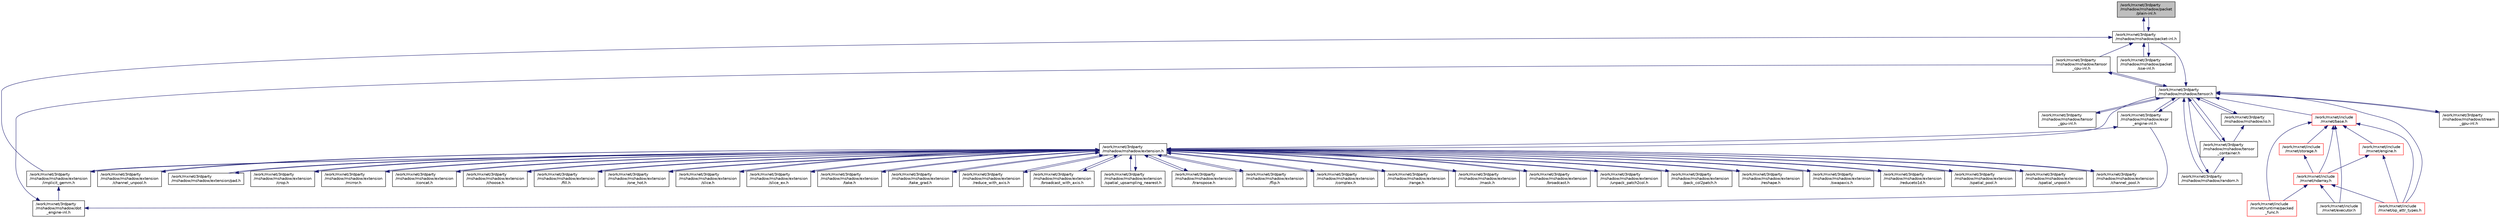 digraph "/work/mxnet/3rdparty/mshadow/mshadow/packet/plain-inl.h"
{
 // LATEX_PDF_SIZE
  edge [fontname="Helvetica",fontsize="10",labelfontname="Helvetica",labelfontsize="10"];
  node [fontname="Helvetica",fontsize="10",shape=record];
  Node1 [label="/work/mxnet/3rdparty\l/mshadow/mshadow/packet\l/plain-inl.h",height=0.2,width=0.4,color="black", fillcolor="grey75", style="filled", fontcolor="black",tooltip="support of plain packet that use the plain datatype."];
  Node1 -> Node2 [dir="back",color="midnightblue",fontsize="10",style="solid",fontname="Helvetica"];
  Node2 [label="/work/mxnet/3rdparty\l/mshadow/mshadow/packet-inl.h",height=0.2,width=0.4,color="black", fillcolor="white", style="filled",URL="$packet-inl_8h.html",tooltip="Generic packet vectorization code."];
  Node2 -> Node3 [dir="back",color="midnightblue",fontsize="10",style="solid",fontname="Helvetica"];
  Node3 [label="/work/mxnet/3rdparty\l/mshadow/mshadow/tensor\l_cpu-inl.h",height=0.2,width=0.4,color="black", fillcolor="white", style="filled",URL="$tensor__cpu-inl_8h.html",tooltip="implementation of CPU host code"];
  Node3 -> Node4 [dir="back",color="midnightblue",fontsize="10",style="solid",fontname="Helvetica"];
  Node4 [label="/work/mxnet/3rdparty\l/mshadow/mshadow/tensor.h",height=0.2,width=0.4,color="black", fillcolor="white", style="filled",URL="$tensor_8h.html",tooltip="header file of tensor data structure and functions This lib requires explicit memory allocation and d..."];
  Node4 -> Node5 [dir="back",color="midnightblue",fontsize="10",style="solid",fontname="Helvetica"];
  Node5 [label="/work/mxnet/3rdparty\l/mshadow/mshadow/expr\l_engine-inl.h",height=0.2,width=0.4,color="black", fillcolor="white", style="filled",URL="$expr__engine-inl_8h.html",tooltip="definitions of how expressions should be evaluated"];
  Node5 -> Node6 [dir="back",color="midnightblue",fontsize="10",style="solid",fontname="Helvetica"];
  Node6 [label="/work/mxnet/3rdparty\l/mshadow/mshadow/extension.h",height=0.2,width=0.4,color="black", fillcolor="white", style="filled",URL="$extension_8h.html",tooltip="some extension of expressions, used to support something beyond elementwise op"];
  Node6 -> Node7 [dir="back",color="midnightblue",fontsize="10",style="solid",fontname="Helvetica"];
  Node7 [label="/work/mxnet/3rdparty\l/mshadow/mshadow/extension\l/implicit_gemm.h",height=0.2,width=0.4,color="black", fillcolor="white", style="filled",URL="$implicit__gemm_8h.html",tooltip="support for implicit GEMM operation"];
  Node7 -> Node8 [dir="back",color="midnightblue",fontsize="10",style="solid",fontname="Helvetica"];
  Node8 [label="/work/mxnet/3rdparty\l/mshadow/mshadow/dot\l_engine-inl.h",height=0.2,width=0.4,color="black", fillcolor="white", style="filled",URL="$dot__engine-inl_8h.html",tooltip="definitions of how Matrix Multiplications can be evaluated"];
  Node8 -> Node3 [dir="back",color="midnightblue",fontsize="10",style="solid",fontname="Helvetica"];
  Node8 -> Node5 [dir="back",color="midnightblue",fontsize="10",style="solid",fontname="Helvetica"];
  Node7 -> Node6 [dir="back",color="midnightblue",fontsize="10",style="solid",fontname="Helvetica"];
  Node6 -> Node4 [dir="back",color="midnightblue",fontsize="10",style="solid",fontname="Helvetica"];
  Node6 -> Node9 [dir="back",color="midnightblue",fontsize="10",style="solid",fontname="Helvetica"];
  Node9 [label="/work/mxnet/3rdparty\l/mshadow/mshadow/extension\l/broadcast.h",height=0.2,width=0.4,color="black", fillcolor="white", style="filled",URL="$broadcast_8h.html",tooltip="support for broadcast and repmat"];
  Node9 -> Node6 [dir="back",color="midnightblue",fontsize="10",style="solid",fontname="Helvetica"];
  Node6 -> Node10 [dir="back",color="midnightblue",fontsize="10",style="solid",fontname="Helvetica"];
  Node10 [label="/work/mxnet/3rdparty\l/mshadow/mshadow/extension\l/unpack_patch2col.h",height=0.2,width=0.4,color="black", fillcolor="white", style="filled",URL="$unpack__patch2col_8h.html",tooltip="support for unpack"];
  Node10 -> Node6 [dir="back",color="midnightblue",fontsize="10",style="solid",fontname="Helvetica"];
  Node6 -> Node11 [dir="back",color="midnightblue",fontsize="10",style="solid",fontname="Helvetica"];
  Node11 [label="/work/mxnet/3rdparty\l/mshadow/mshadow/extension\l/pack_col2patch.h",height=0.2,width=0.4,color="black", fillcolor="white", style="filled",URL="$pack__col2patch_8h.html",tooltip="support for pack"];
  Node11 -> Node6 [dir="back",color="midnightblue",fontsize="10",style="solid",fontname="Helvetica"];
  Node6 -> Node12 [dir="back",color="midnightblue",fontsize="10",style="solid",fontname="Helvetica"];
  Node12 [label="/work/mxnet/3rdparty\l/mshadow/mshadow/extension\l/reshape.h",height=0.2,width=0.4,color="black", fillcolor="white", style="filled",URL="$reshape_8h.html",tooltip="support for reshape"];
  Node12 -> Node6 [dir="back",color="midnightblue",fontsize="10",style="solid",fontname="Helvetica"];
  Node6 -> Node13 [dir="back",color="midnightblue",fontsize="10",style="solid",fontname="Helvetica"];
  Node13 [label="/work/mxnet/3rdparty\l/mshadow/mshadow/extension\l/swapaxis.h",height=0.2,width=0.4,color="black", fillcolor="white", style="filled",URL="$swapaxis_8h.html",tooltip="support for swapaxis"];
  Node13 -> Node6 [dir="back",color="midnightblue",fontsize="10",style="solid",fontname="Helvetica"];
  Node6 -> Node14 [dir="back",color="midnightblue",fontsize="10",style="solid",fontname="Helvetica"];
  Node14 [label="/work/mxnet/3rdparty\l/mshadow/mshadow/extension\l/reduceto1d.h",height=0.2,width=0.4,color="black", fillcolor="white", style="filled",URL="$reduceto1d_8h.html",tooltip="support for sum_rows and sumall_except_dim"];
  Node14 -> Node6 [dir="back",color="midnightblue",fontsize="10",style="solid",fontname="Helvetica"];
  Node6 -> Node15 [dir="back",color="midnightblue",fontsize="10",style="solid",fontname="Helvetica"];
  Node15 [label="/work/mxnet/3rdparty\l/mshadow/mshadow/extension\l/spatial_pool.h",height=0.2,width=0.4,color="black", fillcolor="white", style="filled",URL="$spatial__pool_8h.html",tooltip="support for spatial pooling"];
  Node15 -> Node6 [dir="back",color="midnightblue",fontsize="10",style="solid",fontname="Helvetica"];
  Node6 -> Node16 [dir="back",color="midnightblue",fontsize="10",style="solid",fontname="Helvetica"];
  Node16 [label="/work/mxnet/3rdparty\l/mshadow/mshadow/extension\l/spatial_unpool.h",height=0.2,width=0.4,color="black", fillcolor="white", style="filled",URL="$spatial__unpool_8h.html",tooltip="support for unpool"];
  Node16 -> Node6 [dir="back",color="midnightblue",fontsize="10",style="solid",fontname="Helvetica"];
  Node6 -> Node17 [dir="back",color="midnightblue",fontsize="10",style="solid",fontname="Helvetica"];
  Node17 [label="/work/mxnet/3rdparty\l/mshadow/mshadow/extension\l/channel_pool.h",height=0.2,width=0.4,color="black", fillcolor="white", style="filled",URL="$channel__pool_8h.html",tooltip="support for chpool"];
  Node17 -> Node6 [dir="back",color="midnightblue",fontsize="10",style="solid",fontname="Helvetica"];
  Node6 -> Node18 [dir="back",color="midnightblue",fontsize="10",style="solid",fontname="Helvetica"];
  Node18 [label="/work/mxnet/3rdparty\l/mshadow/mshadow/extension\l/channel_unpool.h",height=0.2,width=0.4,color="black", fillcolor="white", style="filled",URL="$channel__unpool_8h.html",tooltip=" "];
  Node18 -> Node6 [dir="back",color="midnightblue",fontsize="10",style="solid",fontname="Helvetica"];
  Node6 -> Node19 [dir="back",color="midnightblue",fontsize="10",style="solid",fontname="Helvetica"];
  Node19 [label="/work/mxnet/3rdparty\l/mshadow/mshadow/extension/pad.h",height=0.2,width=0.4,color="black", fillcolor="white", style="filled",URL="$pad_8h.html",tooltip="support for pad"];
  Node19 -> Node6 [dir="back",color="midnightblue",fontsize="10",style="solid",fontname="Helvetica"];
  Node6 -> Node20 [dir="back",color="midnightblue",fontsize="10",style="solid",fontname="Helvetica"];
  Node20 [label="/work/mxnet/3rdparty\l/mshadow/mshadow/extension\l/crop.h",height=0.2,width=0.4,color="black", fillcolor="white", style="filled",URL="$crop_8h.html",tooltip="support for crop"];
  Node20 -> Node6 [dir="back",color="midnightblue",fontsize="10",style="solid",fontname="Helvetica"];
  Node6 -> Node21 [dir="back",color="midnightblue",fontsize="10",style="solid",fontname="Helvetica"];
  Node21 [label="/work/mxnet/3rdparty\l/mshadow/mshadow/extension\l/mirror.h",height=0.2,width=0.4,color="black", fillcolor="white", style="filled",URL="$mirror_8h.html",tooltip="support for mirror"];
  Node21 -> Node6 [dir="back",color="midnightblue",fontsize="10",style="solid",fontname="Helvetica"];
  Node6 -> Node22 [dir="back",color="midnightblue",fontsize="10",style="solid",fontname="Helvetica"];
  Node22 [label="/work/mxnet/3rdparty\l/mshadow/mshadow/extension\l/concat.h",height=0.2,width=0.4,color="black", fillcolor="white", style="filled",URL="$concat_8h.html",tooltip="support for concatenation"];
  Node22 -> Node6 [dir="back",color="midnightblue",fontsize="10",style="solid",fontname="Helvetica"];
  Node6 -> Node23 [dir="back",color="midnightblue",fontsize="10",style="solid",fontname="Helvetica"];
  Node23 [label="/work/mxnet/3rdparty\l/mshadow/mshadow/extension\l/choose.h",height=0.2,width=0.4,color="black", fillcolor="white", style="filled",URL="$choose_8h.html",tooltip="support for implicit array selection operation"];
  Node23 -> Node6 [dir="back",color="midnightblue",fontsize="10",style="solid",fontname="Helvetica"];
  Node6 -> Node24 [dir="back",color="midnightblue",fontsize="10",style="solid",fontname="Helvetica"];
  Node24 [label="/work/mxnet/3rdparty\l/mshadow/mshadow/extension\l/fill.h",height=0.2,width=0.4,color="black", fillcolor="white", style="filled",URL="$fill_8h.html",tooltip="support for implicit array filling operation"];
  Node24 -> Node6 [dir="back",color="midnightblue",fontsize="10",style="solid",fontname="Helvetica"];
  Node6 -> Node25 [dir="back",color="midnightblue",fontsize="10",style="solid",fontname="Helvetica"];
  Node25 [label="/work/mxnet/3rdparty\l/mshadow/mshadow/extension\l/one_hot.h",height=0.2,width=0.4,color="black", fillcolor="white", style="filled",URL="$one__hot_8h.html",tooltip="Create one-hot indicator array based on the index."];
  Node25 -> Node6 [dir="back",color="midnightblue",fontsize="10",style="solid",fontname="Helvetica"];
  Node6 -> Node26 [dir="back",color="midnightblue",fontsize="10",style="solid",fontname="Helvetica"];
  Node26 [label="/work/mxnet/3rdparty\l/mshadow/mshadow/extension\l/slice.h",height=0.2,width=0.4,color="black", fillcolor="white", style="filled",URL="$slice_8h.html",tooltip="support for slice a certain dimension."];
  Node26 -> Node6 [dir="back",color="midnightblue",fontsize="10",style="solid",fontname="Helvetica"];
  Node6 -> Node27 [dir="back",color="midnightblue",fontsize="10",style="solid",fontname="Helvetica"];
  Node27 [label="/work/mxnet/3rdparty\l/mshadow/mshadow/extension\l/slice_ex.h",height=0.2,width=0.4,color="black", fillcolor="white", style="filled",URL="$slice__ex_8h.html",tooltip=" "];
  Node27 -> Node6 [dir="back",color="midnightblue",fontsize="10",style="solid",fontname="Helvetica"];
  Node6 -> Node28 [dir="back",color="midnightblue",fontsize="10",style="solid",fontname="Helvetica"];
  Node28 [label="/work/mxnet/3rdparty\l/mshadow/mshadow/extension\l/take.h",height=0.2,width=0.4,color="black", fillcolor="white", style="filled",URL="$take_8h.html",tooltip=" "];
  Node28 -> Node6 [dir="back",color="midnightblue",fontsize="10",style="solid",fontname="Helvetica"];
  Node6 -> Node29 [dir="back",color="midnightblue",fontsize="10",style="solid",fontname="Helvetica"];
  Node29 [label="/work/mxnet/3rdparty\l/mshadow/mshadow/extension\l/take_grad.h",height=0.2,width=0.4,color="black", fillcolor="white", style="filled",URL="$take__grad_8h.html",tooltip=" "];
  Node29 -> Node6 [dir="back",color="midnightblue",fontsize="10",style="solid",fontname="Helvetica"];
  Node6 -> Node30 [dir="back",color="midnightblue",fontsize="10",style="solid",fontname="Helvetica"];
  Node30 [label="/work/mxnet/3rdparty\l/mshadow/mshadow/extension\l/reduce_with_axis.h",height=0.2,width=0.4,color="black", fillcolor="white", style="filled",URL="$reduce__with__axis_8h.html",tooltip=" "];
  Node30 -> Node6 [dir="back",color="midnightblue",fontsize="10",style="solid",fontname="Helvetica"];
  Node6 -> Node31 [dir="back",color="midnightblue",fontsize="10",style="solid",fontname="Helvetica"];
  Node31 [label="/work/mxnet/3rdparty\l/mshadow/mshadow/extension\l/broadcast_with_axis.h",height=0.2,width=0.4,color="black", fillcolor="white", style="filled",URL="$broadcast__with__axis_8h.html",tooltip=" "];
  Node31 -> Node6 [dir="back",color="midnightblue",fontsize="10",style="solid",fontname="Helvetica"];
  Node6 -> Node32 [dir="back",color="midnightblue",fontsize="10",style="solid",fontname="Helvetica"];
  Node32 [label="/work/mxnet/3rdparty\l/mshadow/mshadow/extension\l/spatial_upsampling_nearest.h",height=0.2,width=0.4,color="black", fillcolor="white", style="filled",URL="$spatial__upsampling__nearest_8h.html",tooltip=" "];
  Node32 -> Node6 [dir="back",color="midnightblue",fontsize="10",style="solid",fontname="Helvetica"];
  Node6 -> Node33 [dir="back",color="midnightblue",fontsize="10",style="solid",fontname="Helvetica"];
  Node33 [label="/work/mxnet/3rdparty\l/mshadow/mshadow/extension\l/transpose.h",height=0.2,width=0.4,color="black", fillcolor="white", style="filled",URL="$transpose_8h.html",tooltip="support for transpose"];
  Node33 -> Node6 [dir="back",color="midnightblue",fontsize="10",style="solid",fontname="Helvetica"];
  Node6 -> Node34 [dir="back",color="midnightblue",fontsize="10",style="solid",fontname="Helvetica"];
  Node34 [label="/work/mxnet/3rdparty\l/mshadow/mshadow/extension\l/flip.h",height=0.2,width=0.4,color="black", fillcolor="white", style="filled",URL="$flip_8h.html",tooltip="support for flip a certain dimension."];
  Node34 -> Node6 [dir="back",color="midnightblue",fontsize="10",style="solid",fontname="Helvetica"];
  Node6 -> Node35 [dir="back",color="midnightblue",fontsize="10",style="solid",fontname="Helvetica"];
  Node35 [label="/work/mxnet/3rdparty\l/mshadow/mshadow/extension\l/complex.h",height=0.2,width=0.4,color="black", fillcolor="white", style="filled",URL="$complex_8h.html",tooltip="support for complex operations"];
  Node35 -> Node6 [dir="back",color="midnightblue",fontsize="10",style="solid",fontname="Helvetica"];
  Node6 -> Node36 [dir="back",color="midnightblue",fontsize="10",style="solid",fontname="Helvetica"];
  Node36 [label="/work/mxnet/3rdparty\l/mshadow/mshadow/extension\l/range.h",height=0.2,width=0.4,color="black", fillcolor="white", style="filled",URL="$range_8h.html",tooltip="support generating a range vector"];
  Node36 -> Node6 [dir="back",color="midnightblue",fontsize="10",style="solid",fontname="Helvetica"];
  Node6 -> Node37 [dir="back",color="midnightblue",fontsize="10",style="solid",fontname="Helvetica"];
  Node37 [label="/work/mxnet/3rdparty\l/mshadow/mshadow/extension\l/mask.h",height=0.2,width=0.4,color="black", fillcolor="white", style="filled",URL="$mask_8h.html",tooltip=" "];
  Node37 -> Node6 [dir="back",color="midnightblue",fontsize="10",style="solid",fontname="Helvetica"];
  Node5 -> Node4 [dir="back",color="midnightblue",fontsize="10",style="solid",fontname="Helvetica"];
  Node4 -> Node38 [dir="back",color="midnightblue",fontsize="10",style="solid",fontname="Helvetica"];
  Node38 [label="/work/mxnet/3rdparty\l/mshadow/mshadow/stream\l_gpu-inl.h",height=0.2,width=0.4,color="black", fillcolor="white", style="filled",URL="$stream__gpu-inl_8h.html",tooltip="implementation of GPU code"];
  Node38 -> Node4 [dir="back",color="midnightblue",fontsize="10",style="solid",fontname="Helvetica"];
  Node4 -> Node3 [dir="back",color="midnightblue",fontsize="10",style="solid",fontname="Helvetica"];
  Node4 -> Node2 [dir="back",color="midnightblue",fontsize="10",style="solid",fontname="Helvetica"];
  Node4 -> Node39 [dir="back",color="midnightblue",fontsize="10",style="solid",fontname="Helvetica"];
  Node39 [label="/work/mxnet/3rdparty\l/mshadow/mshadow/tensor\l_gpu-inl.h",height=0.2,width=0.4,color="black", fillcolor="white", style="filled",URL="$tensor__gpu-inl_8h.html",tooltip="implementation of GPU host code"];
  Node39 -> Node4 [dir="back",color="midnightblue",fontsize="10",style="solid",fontname="Helvetica"];
  Node4 -> Node40 [dir="back",color="midnightblue",fontsize="10",style="solid",fontname="Helvetica"];
  Node40 [label="/work/mxnet/3rdparty\l/mshadow/mshadow/io.h",height=0.2,width=0.4,color="black", fillcolor="white", style="filled",URL="$3rdparty_2mshadow_2mshadow_2io_8h.html",tooltip="definitions of I/O functions for mshadow tensor"];
  Node40 -> Node4 [dir="back",color="midnightblue",fontsize="10",style="solid",fontname="Helvetica"];
  Node40 -> Node41 [dir="back",color="midnightblue",fontsize="10",style="solid",fontname="Helvetica"];
  Node41 [label="/work/mxnet/3rdparty\l/mshadow/mshadow/tensor\l_container.h",height=0.2,width=0.4,color="black", fillcolor="white", style="filled",URL="$tensor__container_8h.html",tooltip="tensor container that does memory allocation and resize like STL"];
  Node41 -> Node4 [dir="back",color="midnightblue",fontsize="10",style="solid",fontname="Helvetica"];
  Node41 -> Node42 [dir="back",color="midnightblue",fontsize="10",style="solid",fontname="Helvetica"];
  Node42 [label="/work/mxnet/3rdparty\l/mshadow/mshadow/random.h",height=0.2,width=0.4,color="black", fillcolor="white", style="filled",URL="$random_8h.html",tooltip="Random inline functions for tensor."];
  Node42 -> Node4 [dir="back",color="midnightblue",fontsize="10",style="solid",fontname="Helvetica"];
  Node4 -> Node41 [dir="back",color="midnightblue",fontsize="10",style="solid",fontname="Helvetica"];
  Node4 -> Node42 [dir="back",color="midnightblue",fontsize="10",style="solid",fontname="Helvetica"];
  Node4 -> Node43 [dir="back",color="midnightblue",fontsize="10",style="solid",fontname="Helvetica"];
  Node43 [label="/work/mxnet/include\l/mxnet/base.h",height=0.2,width=0.4,color="red", fillcolor="white", style="filled",URL="$include_2mxnet_2base_8h.html",tooltip="configuration of MXNet as well as basic data structure."];
  Node43 -> Node44 [dir="back",color="midnightblue",fontsize="10",style="solid",fontname="Helvetica"];
  Node44 [label="/work/mxnet/include\l/mxnet/runtime/packed\l_func.h",height=0.2,width=0.4,color="red", fillcolor="white", style="filled",URL="$packed__func_8h.html",tooltip="Type-erased function used across MXNET API."];
  Node43 -> Node47 [dir="back",color="midnightblue",fontsize="10",style="solid",fontname="Helvetica"];
  Node47 [label="/work/mxnet/include\l/mxnet/engine.h",height=0.2,width=0.4,color="red", fillcolor="white", style="filled",URL="$engine_8h.html",tooltip="Engine that schedules all the operations according to dependency."];
  Node47 -> Node48 [dir="back",color="midnightblue",fontsize="10",style="solid",fontname="Helvetica"];
  Node48 [label="/work/mxnet/include\l/mxnet/ndarray.h",height=0.2,width=0.4,color="red", fillcolor="white", style="filled",URL="$include_2mxnet_2ndarray_8h.html",tooltip="NDArray interface that handles array arithematics."];
  Node48 -> Node44 [dir="back",color="midnightblue",fontsize="10",style="solid",fontname="Helvetica"];
  Node48 -> Node49 [dir="back",color="midnightblue",fontsize="10",style="solid",fontname="Helvetica"];
  Node49 [label="/work/mxnet/include\l/mxnet/executor.h",height=0.2,width=0.4,color="black", fillcolor="white", style="filled",URL="$include_2mxnet_2executor_8h.html",tooltip="Symbolic executor interface of mxnet."];
  Node48 -> Node50 [dir="back",color="midnightblue",fontsize="10",style="solid",fontname="Helvetica"];
  Node50 [label="/work/mxnet/include\l/mxnet/op_attr_types.h",height=0.2,width=0.4,color="red", fillcolor="white", style="filled",URL="$include_2mxnet_2op__attr__types_8h.html",tooltip="Additional operator attributes beside the ones provided by NNVM."];
  Node47 -> Node50 [dir="back",color="midnightblue",fontsize="10",style="solid",fontname="Helvetica"];
  Node43 -> Node49 [dir="back",color="midnightblue",fontsize="10",style="solid",fontname="Helvetica"];
  Node43 -> Node48 [dir="back",color="midnightblue",fontsize="10",style="solid",fontname="Helvetica"];
  Node43 -> Node64 [dir="back",color="midnightblue",fontsize="10",style="solid",fontname="Helvetica"];
  Node64 [label="/work/mxnet/include\l/mxnet/storage.h",height=0.2,width=0.4,color="red", fillcolor="white", style="filled",URL="$storage_8h.html",tooltip="Storage manager across multiple devices."];
  Node64 -> Node48 [dir="back",color="midnightblue",fontsize="10",style="solid",fontname="Helvetica"];
  Node43 -> Node50 [dir="back",color="midnightblue",fontsize="10",style="solid",fontname="Helvetica"];
  Node4 -> Node50 [dir="back",color="midnightblue",fontsize="10",style="solid",fontname="Helvetica"];
  Node2 -> Node1 [dir="back",color="midnightblue",fontsize="10",style="solid",fontname="Helvetica"];
  Node2 -> Node69 [dir="back",color="midnightblue",fontsize="10",style="solid",fontname="Helvetica"];
  Node69 [label="/work/mxnet/3rdparty\l/mshadow/mshadow/packet\l/sse-inl.h",height=0.2,width=0.4,color="black", fillcolor="white", style="filled",URL="$sse-inl_8h.html",tooltip="support of sse2 packet optimization of some operations"];
  Node69 -> Node2 [dir="back",color="midnightblue",fontsize="10",style="solid",fontname="Helvetica"];
  Node2 -> Node7 [dir="back",color="midnightblue",fontsize="10",style="solid",fontname="Helvetica"];
}
